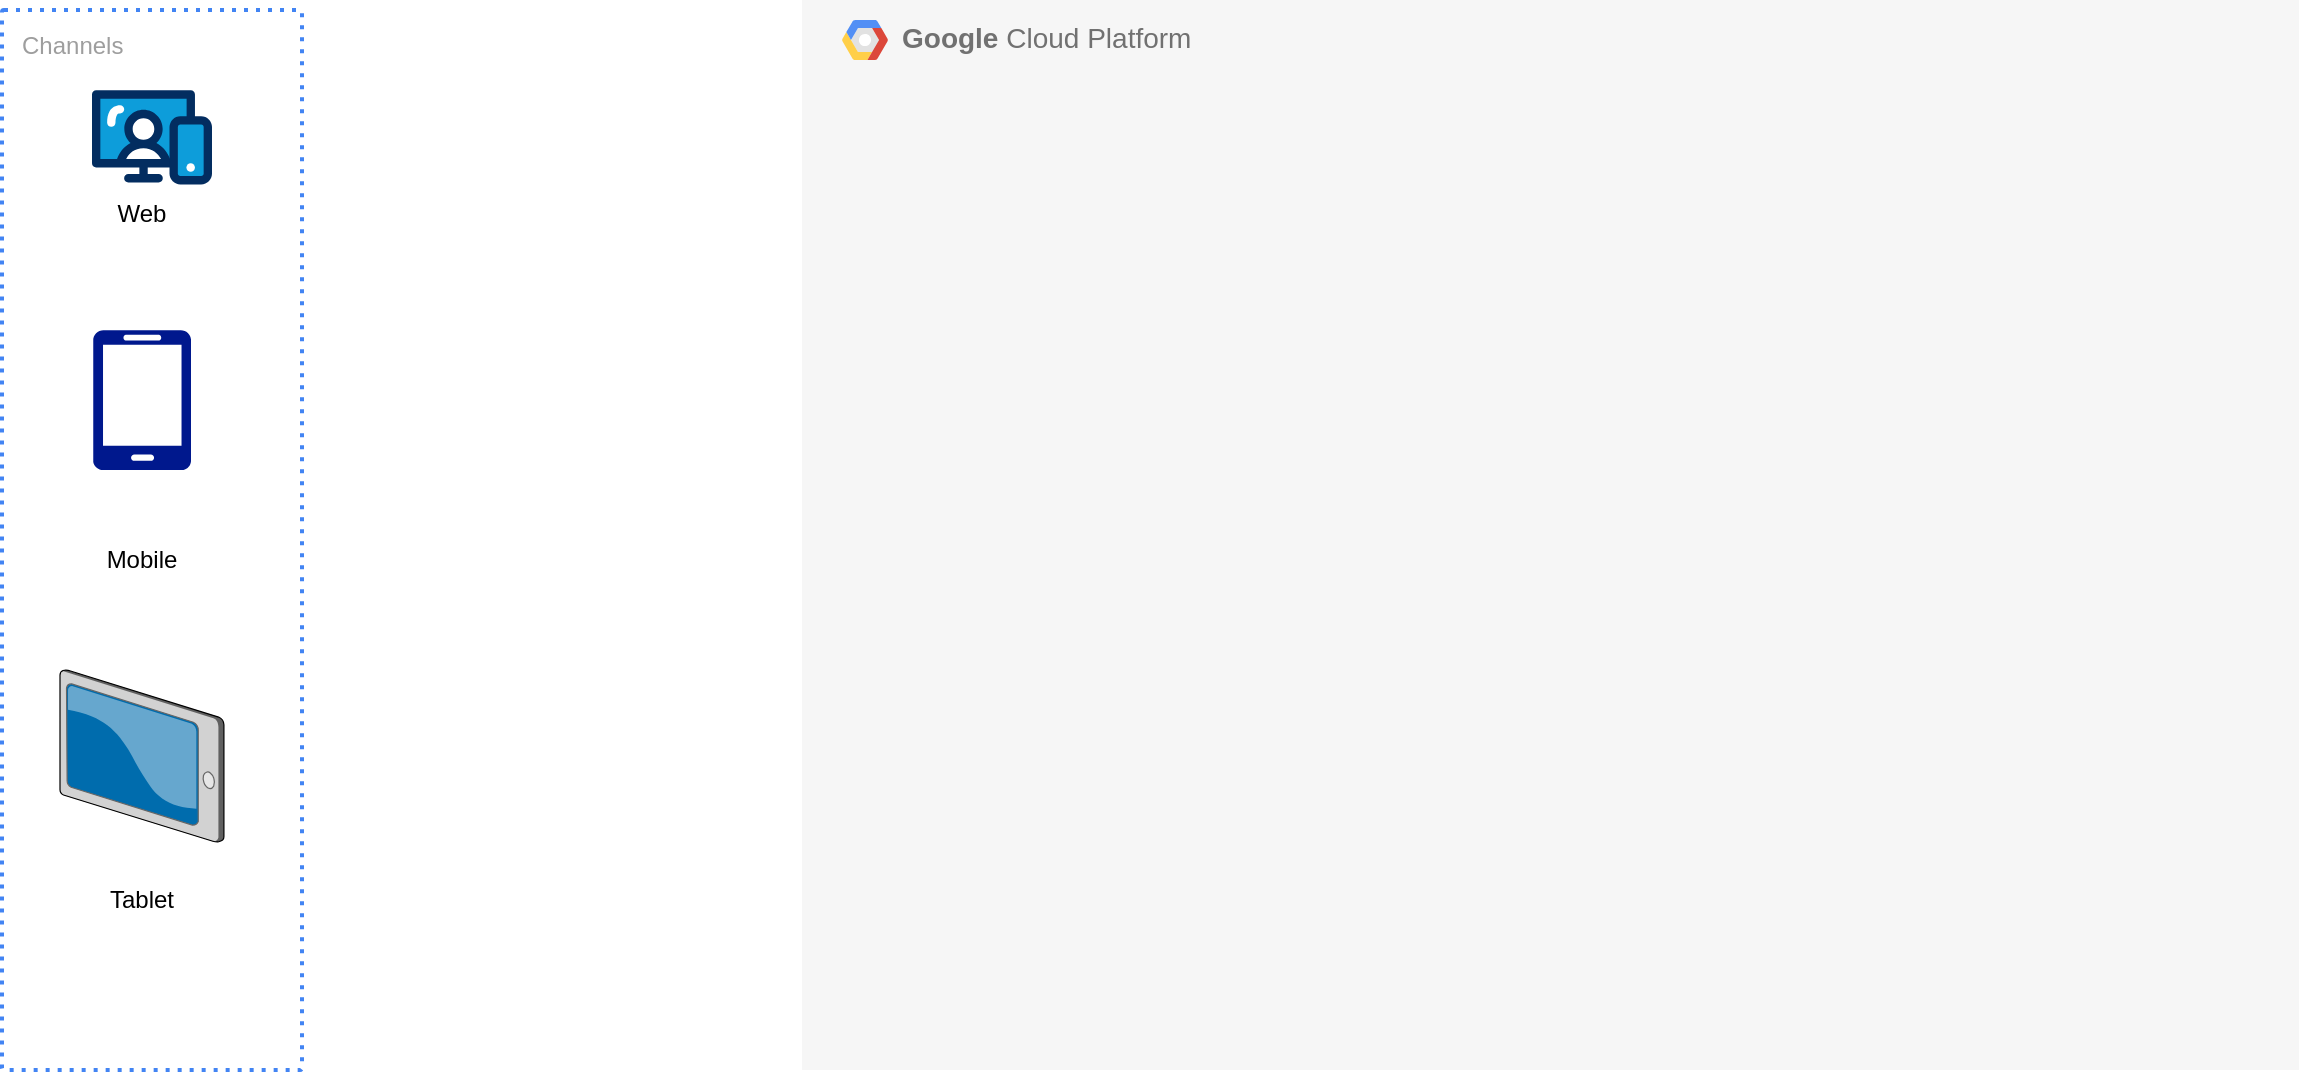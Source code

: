 <mxfile version="22.0.8" type="github">
  <diagram name="Page-1" id="xvnMlQYE7PuFwSv7Hc-W">
    <mxGraphModel dx="2161" dy="533" grid="1" gridSize="10" guides="1" tooltips="1" connect="1" arrows="1" fold="1" page="1" pageScale="1" pageWidth="850" pageHeight="1100" math="0" shadow="0">
      <root>
        <mxCell id="0" />
        <mxCell id="1" parent="0" />
        <mxCell id="OK8VgzEvWZJKedMI2jCv-1" value="&lt;b&gt;Google &lt;/b&gt;Cloud Platform" style="fillColor=#F6F6F6;strokeColor=none;shadow=0;gradientColor=none;fontSize=14;align=left;spacing=10;fontColor=#717171;9E9E9E;verticalAlign=top;spacingTop=-4;fontStyle=0;spacingLeft=40;html=1;" vertex="1" parent="1">
          <mxGeometry x="230" y="45" width="748.5" height="535" as="geometry" />
        </mxCell>
        <mxCell id="OK8VgzEvWZJKedMI2jCv-2" value="" style="shape=mxgraph.gcp2.google_cloud_platform;fillColor=#F6F6F6;strokeColor=none;shadow=0;gradientColor=none;" vertex="1" parent="OK8VgzEvWZJKedMI2jCv-1">
          <mxGeometry width="23" height="20" relative="1" as="geometry">
            <mxPoint x="20" y="10" as="offset" />
          </mxGeometry>
        </mxCell>
        <mxCell id="OK8VgzEvWZJKedMI2jCv-4" value="Channels" style="rounded=1;absoluteArcSize=1;arcSize=2;html=1;strokeColor=#4284F3;gradientColor=none;shadow=0;dashed=1;fontSize=12;fontColor=#9E9E9E;align=left;verticalAlign=top;spacing=10;spacingTop=-4;fillColor=none;dashPattern=1 2;strokeWidth=2;" vertex="1" parent="1">
          <mxGeometry x="-170" y="50" width="150" height="530" as="geometry" />
        </mxCell>
        <mxCell id="OK8VgzEvWZJKedMI2jCv-6" value="" style="verticalLabelPosition=bottom;aspect=fixed;html=1;shape=mxgraph.salesforce.web;" vertex="1" parent="1">
          <mxGeometry x="-125" y="90" width="60" height="47.4" as="geometry" />
        </mxCell>
        <mxCell id="OK8VgzEvWZJKedMI2jCv-7" value="&lt;font style=&quot;font-size: 12px;&quot;&gt;Web&lt;/font&gt;" style="text;html=1;strokeColor=none;fillColor=none;align=center;verticalAlign=middle;whiteSpace=wrap;rounded=0;" vertex="1" parent="1">
          <mxGeometry x="-130" y="137.4" width="60" height="30" as="geometry" />
        </mxCell>
        <mxCell id="OK8VgzEvWZJKedMI2jCv-8" value="" style="sketch=0;aspect=fixed;pointerEvents=1;shadow=0;dashed=0;html=1;strokeColor=none;labelPosition=center;verticalLabelPosition=bottom;verticalAlign=top;align=center;fillColor=#00188D;shape=mxgraph.azure.mobile" vertex="1" parent="1">
          <mxGeometry x="-124.5" y="210" width="49" height="70" as="geometry" />
        </mxCell>
        <mxCell id="OK8VgzEvWZJKedMI2jCv-9" value="&lt;font style=&quot;font-size: 12px;&quot;&gt;Mobile&lt;/font&gt;" style="text;html=1;strokeColor=none;fillColor=none;align=center;verticalAlign=middle;whiteSpace=wrap;rounded=0;" vertex="1" parent="1">
          <mxGeometry x="-130" y="310" width="60" height="30" as="geometry" />
        </mxCell>
        <mxCell id="OK8VgzEvWZJKedMI2jCv-10" value="" style="verticalLabelPosition=bottom;sketch=0;aspect=fixed;html=1;verticalAlign=top;strokeColor=none;align=center;outlineConnect=0;shape=mxgraph.citrix.tablet_2;" vertex="1" parent="1">
          <mxGeometry x="-141" y="380" width="82" height="86" as="geometry" />
        </mxCell>
        <mxCell id="OK8VgzEvWZJKedMI2jCv-11" value="&lt;font style=&quot;font-size: 12px;&quot;&gt;Tablet&lt;/font&gt;" style="text;html=1;strokeColor=none;fillColor=none;align=center;verticalAlign=middle;whiteSpace=wrap;rounded=0;" vertex="1" parent="1">
          <mxGeometry x="-130" y="480" width="60" height="30" as="geometry" />
        </mxCell>
      </root>
    </mxGraphModel>
  </diagram>
</mxfile>
